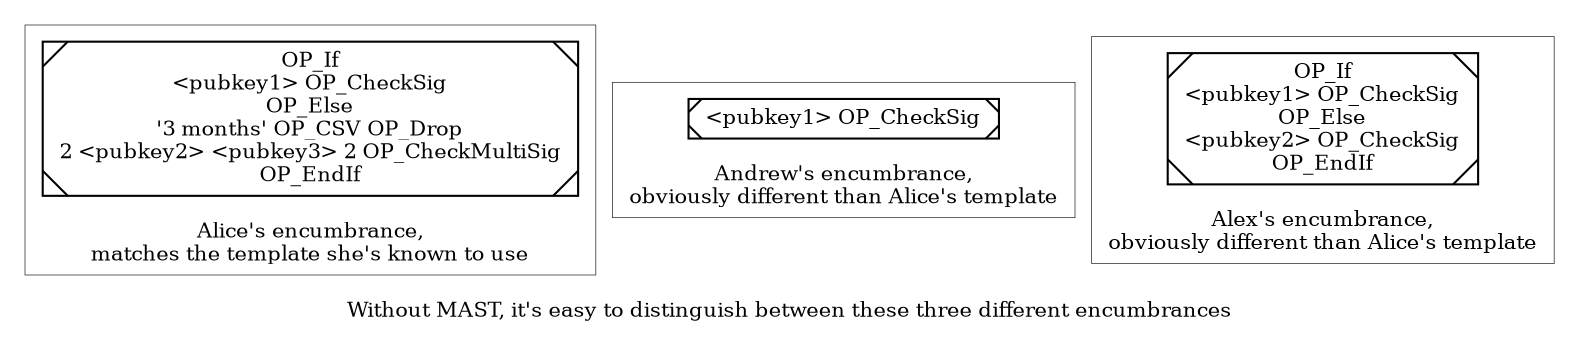 digraph tree {
labelloc = b

//splines = ortho;
node [ shape = box, width = 0.2, height = 0.2, fontsize = 10, label = "" ];
graph [ penwidth = 0.3, fontsize = 10 ]

ranksep = 0.3;
nodesep = 0.1;


subgraph cluster_foo {
//l1;
  {
    node [ style = diagonals ];
    m1 [ label = "OP_If\n<pubkey1> OP_CheckSig\nOP_Else\n'3 months' OP_CSV OP_Drop\n2 <pubkey2> <pubkey3> 2 OP_CheckMultiSig\nOP_EndIf" ];
//    r0;
//    l2;
  }
//node [ fontcolor = white ];
//r0 -> { l1, l2 };
//l1 -> m1 [ minlen = 2 ];

label = "Alice's encumbrance,\nmatches the template she's known to use"

}

subgraph cluster_bar {
//d1;
  {
    node [ style = diagonals ];
    a2 [ label = "<pubkey1> OP_CheckSig" ];
//    b0;
//    c1;
//    d2;
  }
//node [ fontcolor = white ];
//b0 -> { c1, c2 };
//c2 -> { d1, d2 };
//d1 -> a2;

label = "Andrew's encumbrance,\nobviously different than Alice's template"

}

subgraph cluster_baz {
  {
    node [ style = diagonals ];
    aa1 [ label = "OP_If\n<pubkey1> OP_CheckSig\nOP_Else\n<pubkey2> OP_CheckSig\nOP_EndIf" ];
    //bb0;
    //cc1;
    //dd1;
  }
node [ fontcolor = white ];
//bb0 -> { cc1, cc2 };
//cc2 -> { dd1, dd2 };
//dd2 -> aa1;

label = "Alex's encumbrance,\nobviously different than Alice's template"

}

{
//node [ shape = none ];
//a -> b -> c -> d [ style = "invis" ];

//a [ label = "Merkle root" ];
//b [ label = "Interior nodes" ];
//c [ label = "Leaf nodes" ];
//d [ label = "Members\n(data)" ];
}

label = "Without MAST, it's easy to distinguish between these three different encumbrances"

}
